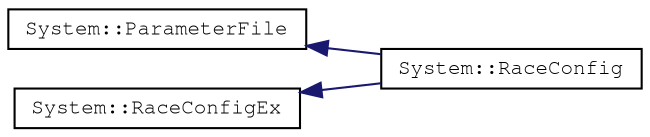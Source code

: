 digraph "Graphical Class Hierarchy"
{
 // LATEX_PDF_SIZE
  edge [fontname="FreeMono",fontsize="10",labelfontname="FreeMono",labelfontsize="10"];
  node [fontname="FreeMono",fontsize="10",shape=record];
  rankdir="LR";
  Node0 [label="System::ParameterFile",height=0.2,width=0.4,color="black", fillcolor="white", style="filled",URL="$class_system_1_1_parameter_file.html",tooltip=" "];
  Node0 -> Node1 [dir="back",color="midnightblue",fontsize="10",style="solid",fontname="FreeMono"];
  Node1 [label="System::RaceConfig",height=0.2,width=0.4,color="black", fillcolor="white", style="filled",URL="$class_system_1_1_race_config.html",tooltip=" "];
  Node2 [label="System::RaceConfigEx",height=0.2,width=0.4,color="black", fillcolor="white", style="filled",URL="$class_system_1_1_race_config_ex.html",tooltip=" "];
  Node2 -> Node1 [dir="back",color="midnightblue",fontsize="10",style="solid",fontname="FreeMono"];
}
